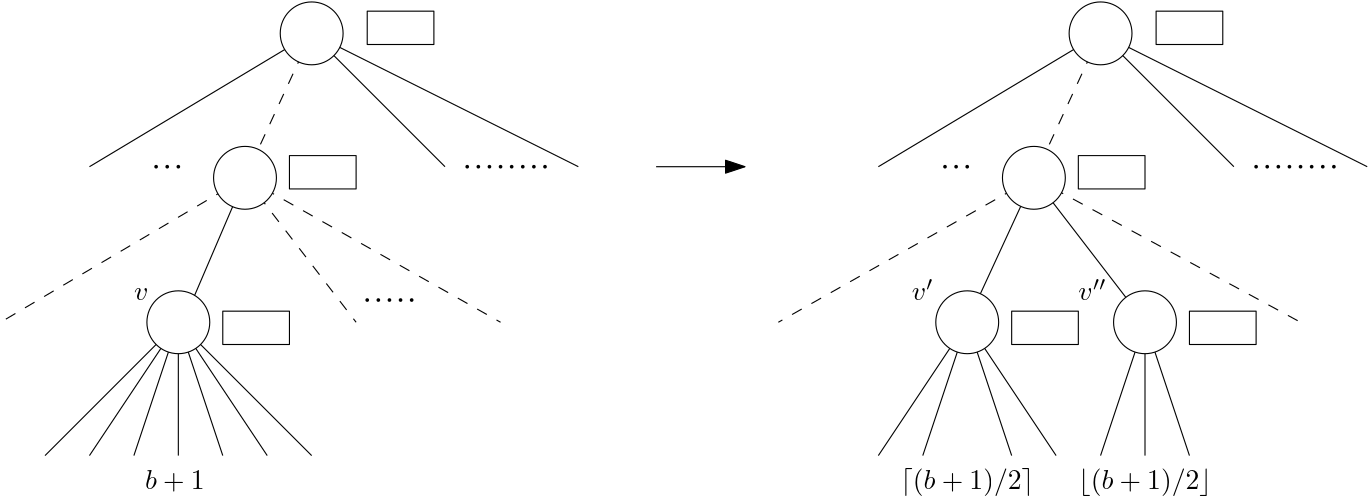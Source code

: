 <?xml version="1.0"?>
<!DOCTYPE ipe SYSTEM "ipe.dtd">
<ipe version="70107" creator="Ipe 7.2.2">
<info created="D:20160518121350" modified="D:20160518164149"/>
<ipestyle name="basic">
<symbol name="arrow/arc(spx)">
<path stroke="sym-stroke" fill="sym-stroke" pen="sym-pen">
0 0 m
-1 0.333 l
-1 -0.333 l
h
</path>
</symbol>
<symbol name="arrow/farc(spx)">
<path stroke="sym-stroke" fill="white" pen="sym-pen">
0 0 m
-1 0.333 l
-1 -0.333 l
h
</path>
</symbol>
<symbol name="arrow/ptarc(spx)">
<path stroke="sym-stroke" fill="sym-stroke" pen="sym-pen">
0 0 m
-1 0.333 l
-0.8 0 l
-1 -0.333 l
h
</path>
</symbol>
<symbol name="arrow/fptarc(spx)">
<path stroke="sym-stroke" fill="white" pen="sym-pen">
0 0 m
-1 0.333 l
-0.8 0 l
-1 -0.333 l
h
</path>
</symbol>
<symbol name="mark/circle(sx)" transformations="translations">
<path fill="sym-stroke">
0.6 0 0 0.6 0 0 e
0.4 0 0 0.4 0 0 e
</path>
</symbol>
<symbol name="mark/disk(sx)" transformations="translations">
<path fill="sym-stroke">
0.6 0 0 0.6 0 0 e
</path>
</symbol>
<symbol name="mark/fdisk(sfx)" transformations="translations">
<group>
<path fill="sym-fill">
0.5 0 0 0.5 0 0 e
</path>
<path fill="sym-stroke" fillrule="eofill">
0.6 0 0 0.6 0 0 e
0.4 0 0 0.4 0 0 e
</path>
</group>
</symbol>
<symbol name="mark/box(sx)" transformations="translations">
<path fill="sym-stroke" fillrule="eofill">
-0.6 -0.6 m
0.6 -0.6 l
0.6 0.6 l
-0.6 0.6 l
h
-0.4 -0.4 m
0.4 -0.4 l
0.4 0.4 l
-0.4 0.4 l
h
</path>
</symbol>
<symbol name="mark/square(sx)" transformations="translations">
<path fill="sym-stroke">
-0.6 -0.6 m
0.6 -0.6 l
0.6 0.6 l
-0.6 0.6 l
h
</path>
</symbol>
<symbol name="mark/fsquare(sfx)" transformations="translations">
<group>
<path fill="sym-fill">
-0.5 -0.5 m
0.5 -0.5 l
0.5 0.5 l
-0.5 0.5 l
h
</path>
<path fill="sym-stroke" fillrule="eofill">
-0.6 -0.6 m
0.6 -0.6 l
0.6 0.6 l
-0.6 0.6 l
h
-0.4 -0.4 m
0.4 -0.4 l
0.4 0.4 l
-0.4 0.4 l
h
</path>
</group>
</symbol>
<symbol name="mark/cross(sx)" transformations="translations">
<group>
<path fill="sym-stroke">
-0.43 -0.57 m
0.57 0.43 l
0.43 0.57 l
-0.57 -0.43 l
h
</path>
<path fill="sym-stroke">
-0.43 0.57 m
0.57 -0.43 l
0.43 -0.57 l
-0.57 0.43 l
h
</path>
</group>
</symbol>
<symbol name="arrow/fnormal(spx)">
<path stroke="sym-stroke" fill="white" pen="sym-pen">
0 0 m
-1 0.333 l
-1 -0.333 l
h
</path>
</symbol>
<symbol name="arrow/pointed(spx)">
<path stroke="sym-stroke" fill="sym-stroke" pen="sym-pen">
0 0 m
-1 0.333 l
-0.8 0 l
-1 -0.333 l
h
</path>
</symbol>
<symbol name="arrow/fpointed(spx)">
<path stroke="sym-stroke" fill="white" pen="sym-pen">
0 0 m
-1 0.333 l
-0.8 0 l
-1 -0.333 l
h
</path>
</symbol>
<symbol name="arrow/linear(spx)">
<path stroke="sym-stroke" pen="sym-pen">
-1 0.333 m
0 0 l
-1 -0.333 l
</path>
</symbol>
<symbol name="arrow/fdouble(spx)">
<path stroke="sym-stroke" fill="white" pen="sym-pen">
0 0 m
-1 0.333 l
-1 -0.333 l
h
-1 0 m
-2 0.333 l
-2 -0.333 l
h
</path>
</symbol>
<symbol name="arrow/double(spx)">
<path stroke="sym-stroke" fill="sym-stroke" pen="sym-pen">
0 0 m
-1 0.333 l
-1 -0.333 l
h
-1 0 m
-2 0.333 l
-2 -0.333 l
h
</path>
</symbol>
<pen name="heavier" value="0.8"/>
<pen name="fat" value="1.2"/>
<pen name="ultrafat" value="2"/>
<symbolsize name="large" value="5"/>
<symbolsize name="small" value="2"/>
<symbolsize name="tiny" value="1.1"/>
<arrowsize name="large" value="10"/>
<arrowsize name="small" value="5"/>
<arrowsize name="tiny" value="3"/>
<color name="red" value="1 0 0"/>
<color name="green" value="0 1 0"/>
<color name="blue" value="0 0 1"/>
<color name="yellow" value="1 1 0"/>
<color name="orange" value="1 0.647 0"/>
<color name="gold" value="1 0.843 0"/>
<color name="purple" value="0.627 0.125 0.941"/>
<color name="gray" value="0.745"/>
<color name="brown" value="0.647 0.165 0.165"/>
<color name="navy" value="0 0 0.502"/>
<color name="pink" value="1 0.753 0.796"/>
<color name="seagreen" value="0.18 0.545 0.341"/>
<color name="turquoise" value="0.251 0.878 0.816"/>
<color name="violet" value="0.933 0.51 0.933"/>
<color name="darkblue" value="0 0 0.545"/>
<color name="darkcyan" value="0 0.545 0.545"/>
<color name="darkgray" value="0.663"/>
<color name="darkgreen" value="0 0.392 0"/>
<color name="darkmagenta" value="0.545 0 0.545"/>
<color name="darkorange" value="1 0.549 0"/>
<color name="darkred" value="0.545 0 0"/>
<color name="lightblue" value="0.678 0.847 0.902"/>
<color name="lightcyan" value="0.878 1 1"/>
<color name="lightgray" value="0.827"/>
<color name="lightgreen" value="0.565 0.933 0.565"/>
<color name="lightyellow" value="1 1 0.878"/>
<dashstyle name="dashed" value="[4] 0"/>
<dashstyle name="dotted" value="[1 3] 0"/>
<dashstyle name="dash dotted" value="[4 2 1 2] 0"/>
<dashstyle name="dash dot dotted" value="[4 2 1 2 1 2] 0"/>
<textsize name="large" value="\large"/>
<textsize name="Large" value="\Large"/>
<textsize name="LARGE" value="\LARGE"/>
<textsize name="huge" value="\huge"/>
<textsize name="Huge" value="\Huge"/>
<textsize name="small" value="\small"/>
<textsize name="footnote" value="\footnotesize"/>
<textsize name="tiny" value="\tiny"/>
<textstyle name="center" begin="\begin{center}" end="\end{center}"/>
<textstyle name="itemize" begin="\begin{itemize}" end="\end{itemize}"/>
<textstyle name="item" begin="\begin{itemize}\item{}" end="\end{itemize}"/>
<gridsize name="4 pts" value="4"/>
<gridsize name="8 pts (~3 mm)" value="8"/>
<gridsize name="16 pts (~6 mm)" value="16"/>
<gridsize name="32 pts (~12 mm)" value="32"/>
<gridsize name="10 pts (~3.5 mm)" value="10"/>
<gridsize name="20 pts (~7 mm)" value="20"/>
<gridsize name="14 pts (~5 mm)" value="14"/>
<gridsize name="28 pts (~10 mm)" value="28"/>
<gridsize name="56 pts (~20 mm)" value="56"/>
<anglesize name="90 deg" value="90"/>
<anglesize name="60 deg" value="60"/>
<anglesize name="45 deg" value="45"/>
<anglesize name="30 deg" value="30"/>
<anglesize name="22.5 deg" value="22.5"/>
<opacity name="10%" value="0.1"/>
<opacity name="30%" value="0.3"/>
<opacity name="50%" value="0.5"/>
<opacity name="75%" value="0.75"/>
<tiling name="falling" angle="-60" step="4" width="1"/>
<tiling name="rising" angle="30" step="4" width="1"/>
</ipestyle>
<page>
<layer name="alpha"/>
<view layers="alpha" active="alpha"/>
<path layer="alpha" matrix="0.5 0 0 1.08333 72 -62.6667" stroke="black" dash="dashed">
176 752 m
128 704 l
128 704 l
</path>
<path matrix="1 0 0 1 -16 -56" stroke="black" fill="white">
128 704 m
80 656 l
80 656 l
</path>
<path matrix="1 0 0 1 -16 -56" stroke="black" fill="white">
128 704 m
128 656 l
128 656 l
</path>
<path matrix="1 0 0 1 -16 -56" stroke="black" fill="white">
128 704 m
176 656 l
176 656 l
</path>
<path matrix="1 0 0 1 -16 -56" stroke="black" fill="white">
128 704 m
96 656 l
96 656 l
</path>
<path matrix="1 0 0 1 -16 -56" stroke="black" fill="white">
128 704 m
112 656 l
112 656 l
</path>
<path matrix="1 0 0 1 -16 -56" stroke="black" fill="white">
128 704 m
144 656 l
144 656 l
</path>
<path matrix="1 0 0 1 -16 -56" stroke="black" fill="white">
128 704 m
160 656 l
160 656 l
</path>
<text matrix="1 0 0 1 -20 -52" transformations="translations" pos="120 640" stroke="black" type="label" width="21.433" height="6.919" depth="0.83" valign="baseline">$b+1$</text>
<path matrix="1.5 0 0 1 -104 0" stroke="black">
176 752 m
208 704 l
208 704 l
</path>
<path matrix="1.2 0 0 1 -51.2 0" stroke="black">
176 752 m
256 704 l
256 704 l
</path>
<use matrix="1 0 0 1 8 0" name="mark/disk(sx)" pos="216 704" size="tiny" stroke="black"/>
<use matrix="1 0 0 1 16 0" name="mark/disk(sx)" pos="216 704" size="tiny" stroke="black"/>
<use matrix="1 0 0 1 24 0" name="mark/disk(sx)" pos="216 704" size="tiny" stroke="black"/>
<use name="mark/disk(sx)" pos="216 704" size="tiny" stroke="black"/>
<use matrix="1 0 0 1 4 0" name="mark/disk(sx)" pos="216 704" size="tiny" stroke="black"/>
<use matrix="1 0 0 1 12 0" name="mark/disk(sx)" pos="216 704" size="tiny" stroke="black"/>
<use matrix="1 0 0 1 20 0" name="mark/disk(sx)" pos="216 704" size="tiny" stroke="black"/>
<use matrix="1 0 0 1 28 0" name="mark/disk(sx)" pos="216 704" size="tiny" stroke="black"/>
<path matrix="1 0 0 1 44 0" stroke="black" fill="white" rarrow="normal/normal">
272 704 m
240 704 l
240 704 l
</path>
<text matrix="1 0 0 1 -12 -48" transformations="translations" pos="108 704" stroke="black" type="label" width="5.187" height="4.289" depth="0" valign="baseline">$v$</text>
<path stroke="black" fill="white">
160 752 m
80 704 l
80 704 l
</path>
<path matrix="1 0 0 1 -16 0" stroke="black" fill="white">
11.3137 0 0 11.3137 176 752 e
</path>
<path matrix="1 0 0 1 -44 184" stroke="black" fill="white">
224 576 m
224 564 l
248 564 l
248 576 l
h
</path>
<path matrix="1 0 0 1 -72 132" stroke="black" fill="white">
224 576 m
224 564 l
248 564 l
248 576 l
h
</path>
<use matrix="1 0 0 1 -108 0" name="mark/disk(sx)" pos="216 704" size="tiny" stroke="black"/>
<use matrix="1 0 0 1 -112 0" name="mark/disk(sx)" pos="216 704" size="tiny" stroke="black"/>
<use matrix="1 0 0 1 -104 0" name="mark/disk(sx)" pos="216 704" size="tiny" stroke="black"/>
<path stroke="black" fill="white">
136 700 m
112 644 l
112 644 l
</path>
<path matrix="2.5 0 0 1 -204 0" stroke="black" fill="white" dash="dashed">
136 700 m
152 648 l
152 648 l
</path>
<path matrix="1.91667 0 0 1 -124.667 0" stroke="black" fill="white" dash="dashed">
136 700 m
184 648 l
184 648 l
</path>
<path matrix="1.57143 0 0 1.08333 -77.7143 -58.3333" stroke="black" fill="white" dash="dashed">
136 700 m
80 652 l
80 652 l
</path>
<path matrix="1 0 0 1 -64 -104" stroke="black" fill="1">
11.3137 0 0 11.3137 176 752 e
</path>
<path matrix="1 0 0 1 -96 76" stroke="black" fill="white">
224 576 m
224 564 l
248 564 l
248 576 l
h
</path>
<path matrix="1 0 0 1 -40 -52" stroke="black" fill="white">
11.3137 0 0 11.3137 176 752 e
</path>
<use matrix="1 0 0 1 -36 -48" name="mark/disk(sx)" pos="216 704" size="tiny" stroke="black"/>
<use matrix="1 0 0 1 -32 -48" name="mark/disk(sx)" pos="216 704" size="tiny" stroke="black"/>
<path matrix="0.5 0 0 1.08333 356 -62.6667" stroke="black" dash="dashed">
176 752 m
128 704 l
128 704 l
</path>
<path matrix="1.5 0 0 1 180 0" stroke="black">
176 752 m
208 704 l
208 704 l
</path>
<path matrix="1.2 0 0 1 232.8 0" stroke="black">
176 752 m
256 704 l
256 704 l
</path>
<use matrix="1 0 0 1 292 0" name="mark/disk(sx)" pos="216 704" size="tiny" stroke="black"/>
<use matrix="1 0 0 1 300 0" name="mark/disk(sx)" pos="216 704" size="tiny" stroke="black"/>
<use matrix="1 0 0 1 308 0" name="mark/disk(sx)" pos="216 704" size="tiny" stroke="black"/>
<use matrix="1 0 0 1 284 0" name="mark/disk(sx)" pos="216 704" size="tiny" stroke="black"/>
<use matrix="1 0 0 1 288 0" name="mark/disk(sx)" pos="216 704" size="tiny" stroke="black"/>
<use matrix="1 0 0 1 296 0" name="mark/disk(sx)" pos="216 704" size="tiny" stroke="black"/>
<use matrix="1 0 0 1 304 0" name="mark/disk(sx)" pos="216 704" size="tiny" stroke="black"/>
<use matrix="1 0 0 1 312 0" name="mark/disk(sx)" pos="216 704" size="tiny" stroke="black"/>
<path matrix="1 0 0 1 284 0" stroke="black" fill="white">
160 752 m
80 704 l
80 704 l
</path>
<path matrix="1 0 0 1 268 0" stroke="black" fill="white">
11.3137 0 0 11.3137 176 752 e
</path>
<path matrix="1 0 0 1 240 184" stroke="black" fill="white">
224 576 m
224 564 l
248 564 l
248 576 l
h
</path>
<path matrix="1 0 0 1 212 132" stroke="black" fill="white">
224 576 m
224 564 l
248 564 l
248 576 l
h
</path>
<use matrix="1 0 0 1 176 0" name="mark/disk(sx)" pos="216 704" size="tiny" stroke="black"/>
<use matrix="1 0 0 1 172 0" name="mark/disk(sx)" pos="216 704" size="tiny" stroke="black"/>
<use matrix="1 0 0 1 180 0" name="mark/disk(sx)" pos="216 704" size="tiny" stroke="black"/>
<path matrix="1 0 0 1 188 76" stroke="black" fill="white">
224 576 m
224 564 l
248 564 l
248 576 l
h
</path>
<path matrix="1 0 0 1 268 -56" stroke="black" fill="white">
128 704 m
96 656 l
96 656 l
</path>
<path matrix="1 0 0 1 268 -56" stroke="black" fill="white">
128 704 m
112 656 l
112 656 l
</path>
<path matrix="1 0 0 1 268 -56" stroke="black" fill="white">
128 704 m
144 656 l
144 656 l
</path>
<text matrix="1 0 0 1 252 -52" transformations="translations" pos="120 640" stroke="black" type="label" width="48.001" height="7.473" depth="2.49" valign="baseline">$\lceil (b+1)/2 \rceil$</text>
<path matrix="1 0 0 1 76 -56" stroke="black" fill="white">
320 704 m
352 656 l
352 656 l
</path>
<text matrix="1 0 0 1 268 -48" transformations="translations" pos="108 704" stroke="black" type="label" width="7.982" height="7.49" depth="0" valign="baseline">$v&apos;$</text>
<path matrix="1 0 0 1 20 0" stroke="black" fill="white">
400 700 m
376 648 l
376 648 l
</path>
<path matrix="1 0 0 1 220 -104" stroke="black" fill="1">
11.3137 0 0 11.3137 176 752 e
</path>
<path matrix="2.5 0 0 1 80 0" stroke="black" fill="white">
136 700 m
152 648 l
152 648 l
</path>
<path matrix="1.99999 0 0 1 148 0" stroke="black" fill="white" dash="dashed">
136 700 m
184 648 l
184 648 l
</path>
<path matrix="1.64286 0 0 1.08333 196.571 -58.3333" stroke="black" fill="white" dash="dashed">
136 700 m
80 652 l
80 652 l
</path>
<path matrix="1 0 0 1 92 -56" stroke="black" fill="white">
368 704 m
368 656 l
368 656 l
</path>
<path matrix="1 0 0 1 92 -56" stroke="black" fill="white">
368 704 m
384 656 l
384 656 l
</path>
<path matrix="1 0 0 1 92 -56" stroke="black" fill="white">
368 704 m
352 656 l
352 656 l
</path>
<text matrix="1 0 0 1 316 -52" transformations="translations" pos="120 640" stroke="black" type="label" width="48.001" height="7.473" depth="2.49" valign="baseline">$\lfloor (b+1)/2 \rfloor$</text>
<path matrix="1 0 0 1 284 -104" stroke="black" fill="1">
11.3137 0 0 11.3137 176 752 e
</path>
<text matrix="1 0 0 1 328 -48" transformations="translations" pos="108 704" stroke="black" type="label" width="10.279" height="7.49" depth="0" valign="baseline">$v&apos;&apos;$</text>
<path matrix="1 0 0 1 244 -52" stroke="black" fill="white">
11.3137 0 0 11.3137 176 752 e
</path>
<path matrix="1 0 0 1 252 76" stroke="black" fill="white">
224 576 m
224 564 l
248 564 l
248 576 l
h
</path>
<use matrix="1 0 0 1 -28 -48" name="mark/disk(sx)" pos="216 704" size="tiny" stroke="black"/>
<use matrix="1 0 0 1 -24 -48" name="mark/disk(sx)" pos="216 704" size="tiny" stroke="black"/>
<use matrix="1 0 0 1 -20 -48" name="mark/disk(sx)" pos="216 704" size="tiny" stroke="black"/>
</page>
</ipe>
